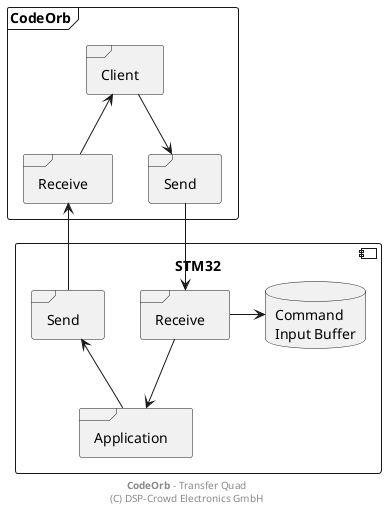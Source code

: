 
@startuml

' skinparam linetype ortho

frame "CodeOrb" as pOrb {

  frame "Client" as pClient

  frame "Send" as pOrbSend
  frame "Receive" as pOrbRcv

  pClient <-- pOrbRcv
  pClient --> pOrbSend

  pOrbRcv -r[hidden]- pOrbSend
}

component "STM32" as pStm32 {

  frame "Application" as pApp

  frame "Send" as pStm32Send
  frame "Receive" as pStm32Rcv

  database "Command\nInput Buffer" as sBufCmd

  pStm32Send <-- pApp
  pStm32Rcv --> pApp

  pStm32Rcv -> sBufCmd
}

pOrbSend --> pStm32Rcv
pOrbRcv <-- pStm32Send

footer **CodeOrb** - Transfer Quad\n(C) DSP-Crowd Electronics GmbH

@enduml


